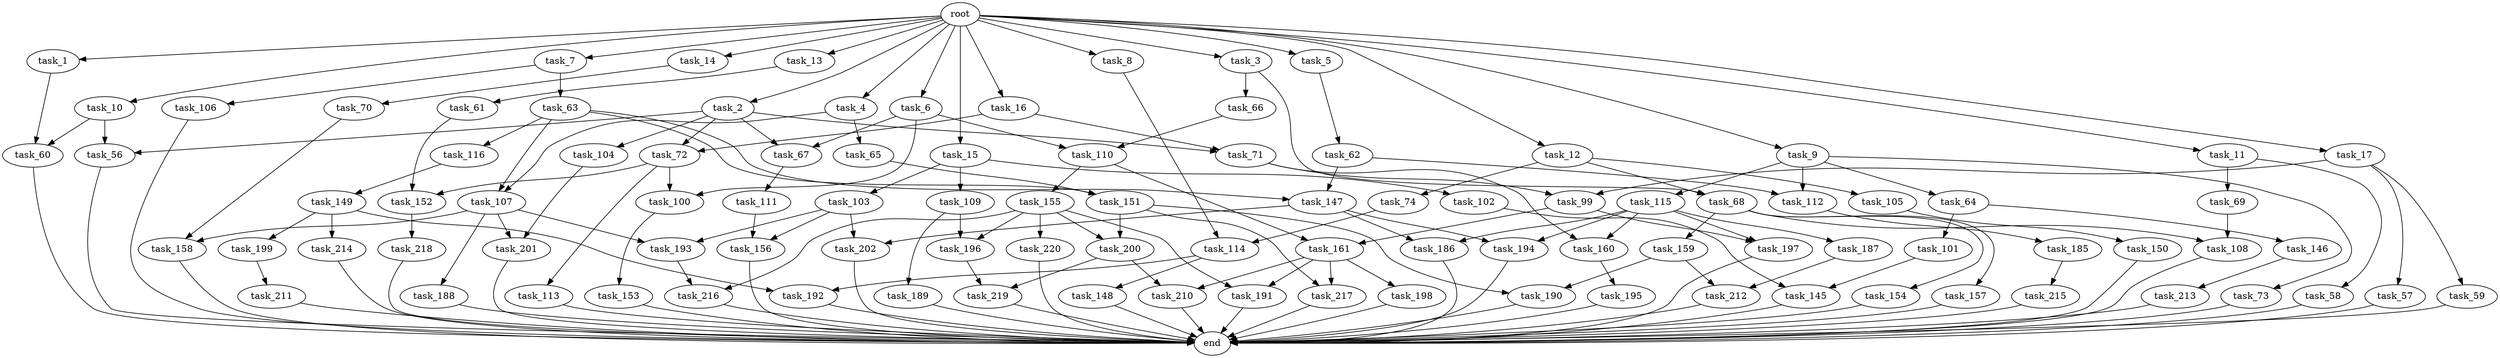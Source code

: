 digraph G {
  root [size="0.000000"];
  task_1 [size="2.048000"];
  task_2 [size="2.048000"];
  task_3 [size="2.048000"];
  task_4 [size="2.048000"];
  task_5 [size="2.048000"];
  task_6 [size="2.048000"];
  task_7 [size="2.048000"];
  task_8 [size="2.048000"];
  task_9 [size="2.048000"];
  task_10 [size="2.048000"];
  task_11 [size="2.048000"];
  task_12 [size="2.048000"];
  task_13 [size="2.048000"];
  task_14 [size="2.048000"];
  task_15 [size="2.048000"];
  task_16 [size="2.048000"];
  task_17 [size="2.048000"];
  task_56 [size="1821066133.504000"];
  task_57 [size="1099511627.776000"];
  task_58 [size="618475290.624000"];
  task_59 [size="1099511627.776000"];
  task_60 [size="2010044694.528000"];
  task_61 [size="429496729.600000"];
  task_62 [size="1099511627.776000"];
  task_63 [size="1717986918.400000"];
  task_64 [size="618475290.624000"];
  task_65 [size="68719476.736000"];
  task_66 [size="429496729.600000"];
  task_67 [size="584115552.256000"];
  task_68 [size="704374636.544000"];
  task_69 [size="618475290.624000"];
  task_70 [size="618475290.624000"];
  task_71 [size="2147483648.000000"];
  task_72 [size="2147483648.000000"];
  task_73 [size="618475290.624000"];
  task_74 [size="274877906.944000"];
  task_99 [size="1254130450.432000"];
  task_100 [size="1872605741.056000"];
  task_101 [size="1717986918.400000"];
  task_102 [size="274877906.944000"];
  task_103 [size="274877906.944000"];
  task_104 [size="429496729.600000"];
  task_105 [size="274877906.944000"];
  task_106 [size="1717986918.400000"];
  task_107 [size="137438953.472000"];
  task_108 [size="773094113.280000"];
  task_109 [size="274877906.944000"];
  task_110 [size="1872605741.056000"];
  task_111 [size="154618822.656000"];
  task_112 [size="2336462209.024000"];
  task_113 [size="1717986918.400000"];
  task_114 [size="1717986918.400000"];
  task_115 [size="618475290.624000"];
  task_116 [size="68719476.736000"];
  task_145 [size="223338299.392000"];
  task_146 [size="1717986918.400000"];
  task_147 [size="1786706395.136000"];
  task_148 [size="274877906.944000"];
  task_149 [size="1391569403.904000"];
  task_150 [size="274877906.944000"];
  task_151 [size="1460288880.640000"];
  task_152 [size="2336462209.024000"];
  task_153 [size="1099511627.776000"];
  task_154 [size="154618822.656000"];
  task_155 [size="429496729.600000"];
  task_156 [size="704374636.544000"];
  task_157 [size="154618822.656000"];
  task_158 [size="910533066.752000"];
  task_159 [size="154618822.656000"];
  task_160 [size="773094113.280000"];
  task_161 [size="858993459.200000"];
  task_185 [size="274877906.944000"];
  task_186 [size="2336462209.024000"];
  task_187 [size="618475290.624000"];
  task_188 [size="841813590.016000"];
  task_189 [size="1391569403.904000"];
  task_190 [size="1254130450.432000"];
  task_191 [size="704374636.544000"];
  task_192 [size="1666447310.848000"];
  task_193 [size="1271310319.616000"];
  task_194 [size="2336462209.024000"];
  task_195 [size="68719476.736000"];
  task_196 [size="1666447310.848000"];
  task_197 [size="1047972020.224000"];
  task_198 [size="429496729.600000"];
  task_199 [size="1391569403.904000"];
  task_200 [size="1374389534.720000"];
  task_201 [size="910533066.752000"];
  task_202 [size="2147483648.000000"];
  task_210 [size="498216206.336000"];
  task_211 [size="154618822.656000"];
  task_212 [size="429496729.600000"];
  task_213 [size="1717986918.400000"];
  task_214 [size="1391569403.904000"];
  task_215 [size="841813590.016000"];
  task_216 [size="1666447310.848000"];
  task_217 [size="1529008357.376000"];
  task_218 [size="429496729.600000"];
  task_219 [size="1168231104.512000"];
  task_220 [size="274877906.944000"];
  end [size="0.000000"];

  root -> task_1 [size="1.000000"];
  root -> task_2 [size="1.000000"];
  root -> task_3 [size="1.000000"];
  root -> task_4 [size="1.000000"];
  root -> task_5 [size="1.000000"];
  root -> task_6 [size="1.000000"];
  root -> task_7 [size="1.000000"];
  root -> task_8 [size="1.000000"];
  root -> task_9 [size="1.000000"];
  root -> task_10 [size="1.000000"];
  root -> task_11 [size="1.000000"];
  root -> task_12 [size="1.000000"];
  root -> task_13 [size="1.000000"];
  root -> task_14 [size="1.000000"];
  root -> task_15 [size="1.000000"];
  root -> task_16 [size="1.000000"];
  root -> task_17 [size="1.000000"];
  task_1 -> task_60 [size="301989888.000000"];
  task_2 -> task_56 [size="209715200.000000"];
  task_2 -> task_67 [size="209715200.000000"];
  task_2 -> task_71 [size="209715200.000000"];
  task_2 -> task_72 [size="209715200.000000"];
  task_2 -> task_104 [size="209715200.000000"];
  task_3 -> task_66 [size="209715200.000000"];
  task_3 -> task_68 [size="209715200.000000"];
  task_4 -> task_65 [size="33554432.000000"];
  task_4 -> task_107 [size="33554432.000000"];
  task_5 -> task_62 [size="536870912.000000"];
  task_6 -> task_67 [size="75497472.000000"];
  task_6 -> task_100 [size="75497472.000000"];
  task_6 -> task_110 [size="75497472.000000"];
  task_7 -> task_63 [size="838860800.000000"];
  task_7 -> task_106 [size="838860800.000000"];
  task_8 -> task_114 [size="536870912.000000"];
  task_9 -> task_64 [size="301989888.000000"];
  task_9 -> task_73 [size="301989888.000000"];
  task_9 -> task_112 [size="301989888.000000"];
  task_9 -> task_115 [size="301989888.000000"];
  task_10 -> task_56 [size="679477248.000000"];
  task_10 -> task_60 [size="679477248.000000"];
  task_11 -> task_58 [size="301989888.000000"];
  task_11 -> task_69 [size="301989888.000000"];
  task_12 -> task_68 [size="134217728.000000"];
  task_12 -> task_74 [size="134217728.000000"];
  task_12 -> task_105 [size="134217728.000000"];
  task_13 -> task_61 [size="209715200.000000"];
  task_14 -> task_70 [size="301989888.000000"];
  task_15 -> task_102 [size="134217728.000000"];
  task_15 -> task_103 [size="134217728.000000"];
  task_15 -> task_109 [size="134217728.000000"];
  task_16 -> task_71 [size="838860800.000000"];
  task_16 -> task_72 [size="838860800.000000"];
  task_17 -> task_57 [size="536870912.000000"];
  task_17 -> task_59 [size="536870912.000000"];
  task_17 -> task_99 [size="536870912.000000"];
  task_56 -> end [size="1.000000"];
  task_57 -> end [size="1.000000"];
  task_58 -> end [size="1.000000"];
  task_59 -> end [size="1.000000"];
  task_60 -> end [size="1.000000"];
  task_61 -> task_152 [size="301989888.000000"];
  task_62 -> task_112 [size="838860800.000000"];
  task_62 -> task_147 [size="838860800.000000"];
  task_63 -> task_107 [size="33554432.000000"];
  task_63 -> task_116 [size="33554432.000000"];
  task_63 -> task_147 [size="33554432.000000"];
  task_63 -> task_151 [size="33554432.000000"];
  task_64 -> task_101 [size="838860800.000000"];
  task_64 -> task_146 [size="838860800.000000"];
  task_65 -> task_151 [size="679477248.000000"];
  task_66 -> task_110 [size="838860800.000000"];
  task_67 -> task_111 [size="75497472.000000"];
  task_68 -> task_108 [size="75497472.000000"];
  task_68 -> task_154 [size="75497472.000000"];
  task_68 -> task_157 [size="75497472.000000"];
  task_68 -> task_159 [size="75497472.000000"];
  task_69 -> task_108 [size="301989888.000000"];
  task_70 -> task_158 [size="33554432.000000"];
  task_71 -> task_99 [size="75497472.000000"];
  task_71 -> task_160 [size="75497472.000000"];
  task_72 -> task_100 [size="838860800.000000"];
  task_72 -> task_113 [size="838860800.000000"];
  task_72 -> task_152 [size="838860800.000000"];
  task_73 -> end [size="1.000000"];
  task_74 -> task_114 [size="301989888.000000"];
  task_99 -> task_161 [size="209715200.000000"];
  task_99 -> task_197 [size="209715200.000000"];
  task_100 -> task_153 [size="536870912.000000"];
  task_101 -> task_145 [size="75497472.000000"];
  task_102 -> task_145 [size="33554432.000000"];
  task_103 -> task_156 [size="209715200.000000"];
  task_103 -> task_193 [size="209715200.000000"];
  task_103 -> task_202 [size="209715200.000000"];
  task_104 -> task_201 [size="33554432.000000"];
  task_105 -> task_150 [size="134217728.000000"];
  task_106 -> end [size="1.000000"];
  task_107 -> task_158 [size="411041792.000000"];
  task_107 -> task_188 [size="411041792.000000"];
  task_107 -> task_193 [size="411041792.000000"];
  task_107 -> task_201 [size="411041792.000000"];
  task_108 -> end [size="1.000000"];
  task_109 -> task_189 [size="679477248.000000"];
  task_109 -> task_196 [size="679477248.000000"];
  task_110 -> task_155 [size="209715200.000000"];
  task_110 -> task_161 [size="209715200.000000"];
  task_111 -> task_156 [size="134217728.000000"];
  task_112 -> task_185 [size="134217728.000000"];
  task_113 -> end [size="1.000000"];
  task_114 -> task_148 [size="134217728.000000"];
  task_114 -> task_192 [size="134217728.000000"];
  task_115 -> task_160 [size="301989888.000000"];
  task_115 -> task_186 [size="301989888.000000"];
  task_115 -> task_187 [size="301989888.000000"];
  task_115 -> task_194 [size="301989888.000000"];
  task_115 -> task_197 [size="301989888.000000"];
  task_116 -> task_149 [size="679477248.000000"];
  task_145 -> end [size="1.000000"];
  task_146 -> task_213 [size="838860800.000000"];
  task_147 -> task_186 [size="838860800.000000"];
  task_147 -> task_194 [size="838860800.000000"];
  task_147 -> task_202 [size="838860800.000000"];
  task_148 -> end [size="1.000000"];
  task_149 -> task_192 [size="679477248.000000"];
  task_149 -> task_199 [size="679477248.000000"];
  task_149 -> task_214 [size="679477248.000000"];
  task_150 -> end [size="1.000000"];
  task_151 -> task_190 [size="536870912.000000"];
  task_151 -> task_200 [size="536870912.000000"];
  task_151 -> task_217 [size="536870912.000000"];
  task_152 -> task_218 [size="209715200.000000"];
  task_153 -> end [size="1.000000"];
  task_154 -> end [size="1.000000"];
  task_155 -> task_191 [size="134217728.000000"];
  task_155 -> task_196 [size="134217728.000000"];
  task_155 -> task_200 [size="134217728.000000"];
  task_155 -> task_216 [size="134217728.000000"];
  task_155 -> task_220 [size="134217728.000000"];
  task_156 -> end [size="1.000000"];
  task_157 -> end [size="1.000000"];
  task_158 -> end [size="1.000000"];
  task_159 -> task_190 [size="75497472.000000"];
  task_159 -> task_212 [size="75497472.000000"];
  task_160 -> task_195 [size="33554432.000000"];
  task_161 -> task_191 [size="209715200.000000"];
  task_161 -> task_198 [size="209715200.000000"];
  task_161 -> task_210 [size="209715200.000000"];
  task_161 -> task_217 [size="209715200.000000"];
  task_185 -> task_215 [size="411041792.000000"];
  task_186 -> end [size="1.000000"];
  task_187 -> task_212 [size="134217728.000000"];
  task_188 -> end [size="1.000000"];
  task_189 -> end [size="1.000000"];
  task_190 -> end [size="1.000000"];
  task_191 -> end [size="1.000000"];
  task_192 -> end [size="1.000000"];
  task_193 -> task_216 [size="679477248.000000"];
  task_194 -> end [size="1.000000"];
  task_195 -> end [size="1.000000"];
  task_196 -> task_219 [size="536870912.000000"];
  task_197 -> end [size="1.000000"];
  task_198 -> end [size="1.000000"];
  task_199 -> task_211 [size="75497472.000000"];
  task_200 -> task_210 [size="33554432.000000"];
  task_200 -> task_219 [size="33554432.000000"];
  task_201 -> end [size="1.000000"];
  task_202 -> end [size="1.000000"];
  task_210 -> end [size="1.000000"];
  task_211 -> end [size="1.000000"];
  task_212 -> end [size="1.000000"];
  task_213 -> end [size="1.000000"];
  task_214 -> end [size="1.000000"];
  task_215 -> end [size="1.000000"];
  task_216 -> end [size="1.000000"];
  task_217 -> end [size="1.000000"];
  task_218 -> end [size="1.000000"];
  task_219 -> end [size="1.000000"];
  task_220 -> end [size="1.000000"];
}
